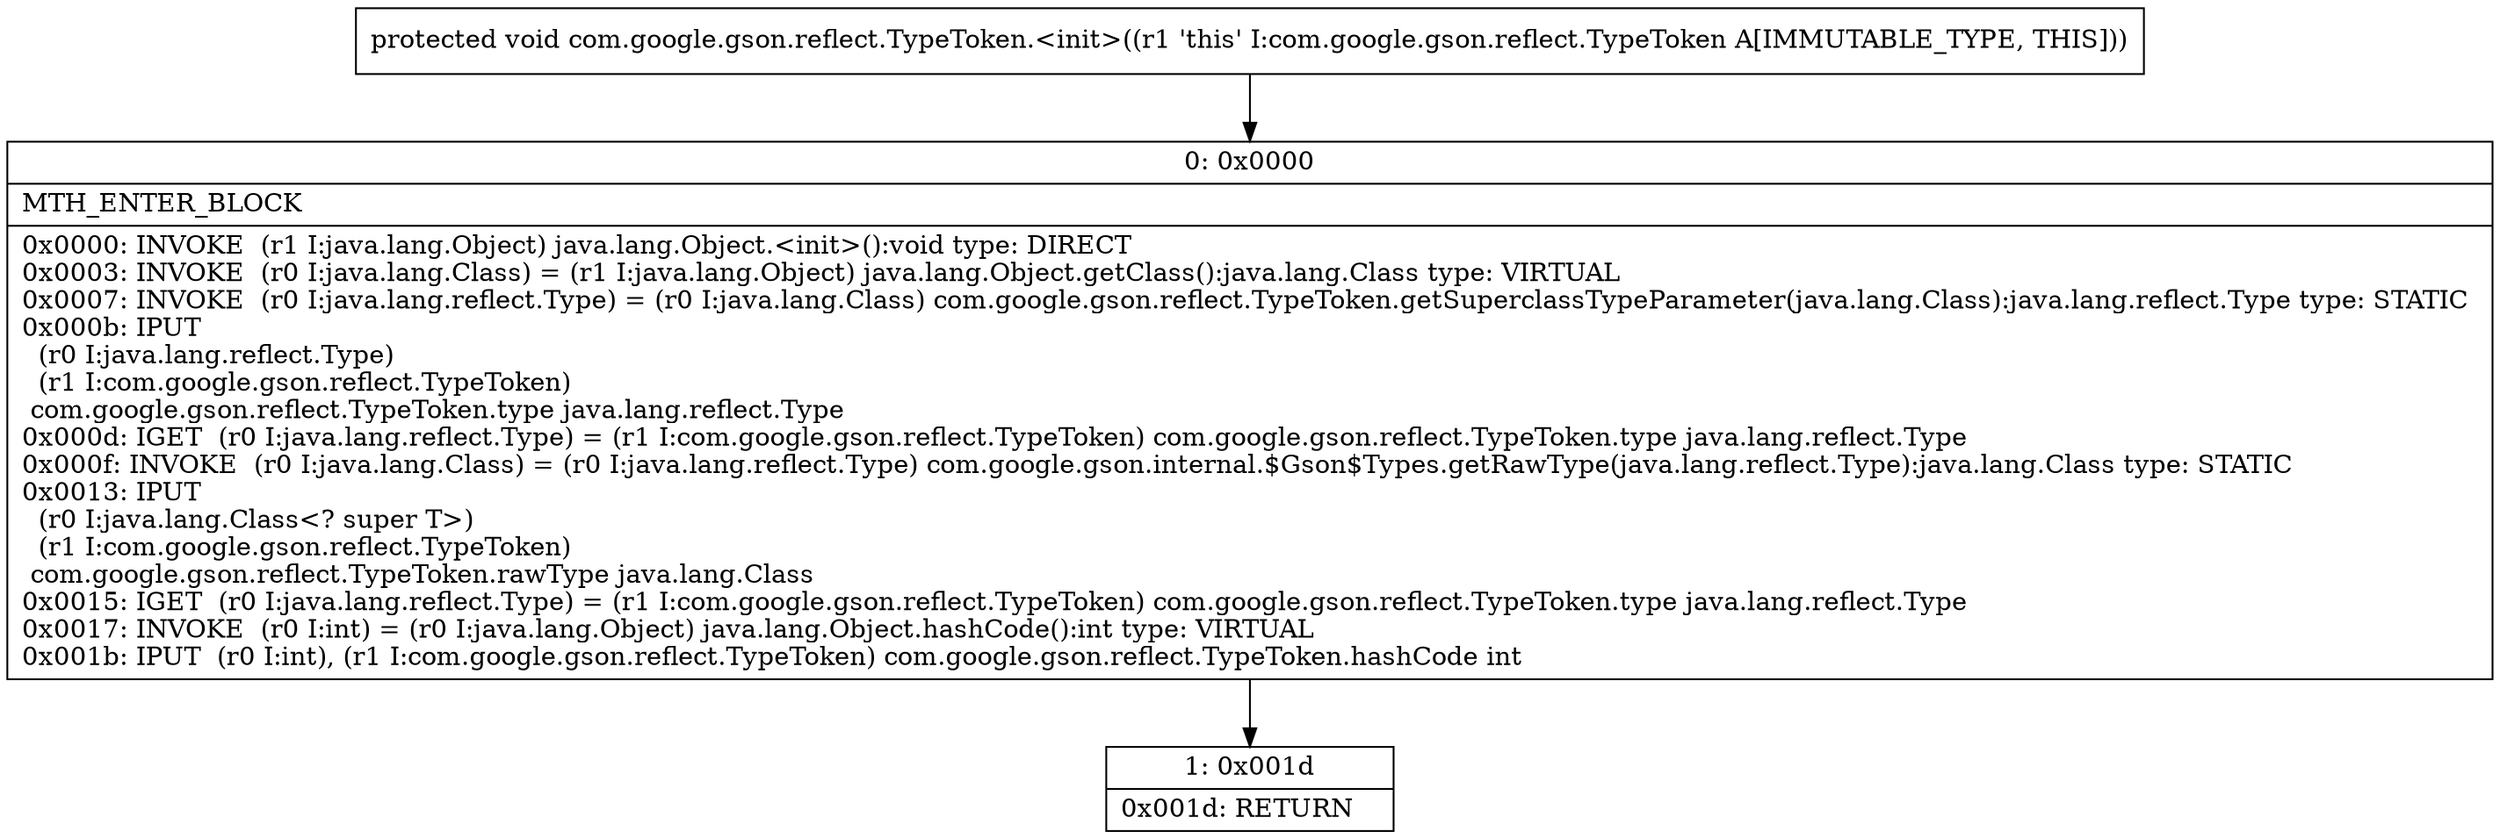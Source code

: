 digraph "CFG forcom.google.gson.reflect.TypeToken.\<init\>()V" {
Node_0 [shape=record,label="{0\:\ 0x0000|MTH_ENTER_BLOCK\l|0x0000: INVOKE  (r1 I:java.lang.Object) java.lang.Object.\<init\>():void type: DIRECT \l0x0003: INVOKE  (r0 I:java.lang.Class) = (r1 I:java.lang.Object) java.lang.Object.getClass():java.lang.Class type: VIRTUAL \l0x0007: INVOKE  (r0 I:java.lang.reflect.Type) = (r0 I:java.lang.Class) com.google.gson.reflect.TypeToken.getSuperclassTypeParameter(java.lang.Class):java.lang.reflect.Type type: STATIC \l0x000b: IPUT  \l  (r0 I:java.lang.reflect.Type)\l  (r1 I:com.google.gson.reflect.TypeToken)\l com.google.gson.reflect.TypeToken.type java.lang.reflect.Type \l0x000d: IGET  (r0 I:java.lang.reflect.Type) = (r1 I:com.google.gson.reflect.TypeToken) com.google.gson.reflect.TypeToken.type java.lang.reflect.Type \l0x000f: INVOKE  (r0 I:java.lang.Class) = (r0 I:java.lang.reflect.Type) com.google.gson.internal.$Gson$Types.getRawType(java.lang.reflect.Type):java.lang.Class type: STATIC \l0x0013: IPUT  \l  (r0 I:java.lang.Class\<? super T\>)\l  (r1 I:com.google.gson.reflect.TypeToken)\l com.google.gson.reflect.TypeToken.rawType java.lang.Class \l0x0015: IGET  (r0 I:java.lang.reflect.Type) = (r1 I:com.google.gson.reflect.TypeToken) com.google.gson.reflect.TypeToken.type java.lang.reflect.Type \l0x0017: INVOKE  (r0 I:int) = (r0 I:java.lang.Object) java.lang.Object.hashCode():int type: VIRTUAL \l0x001b: IPUT  (r0 I:int), (r1 I:com.google.gson.reflect.TypeToken) com.google.gson.reflect.TypeToken.hashCode int \l}"];
Node_1 [shape=record,label="{1\:\ 0x001d|0x001d: RETURN   \l}"];
MethodNode[shape=record,label="{protected void com.google.gson.reflect.TypeToken.\<init\>((r1 'this' I:com.google.gson.reflect.TypeToken A[IMMUTABLE_TYPE, THIS])) }"];
MethodNode -> Node_0;
Node_0 -> Node_1;
}

